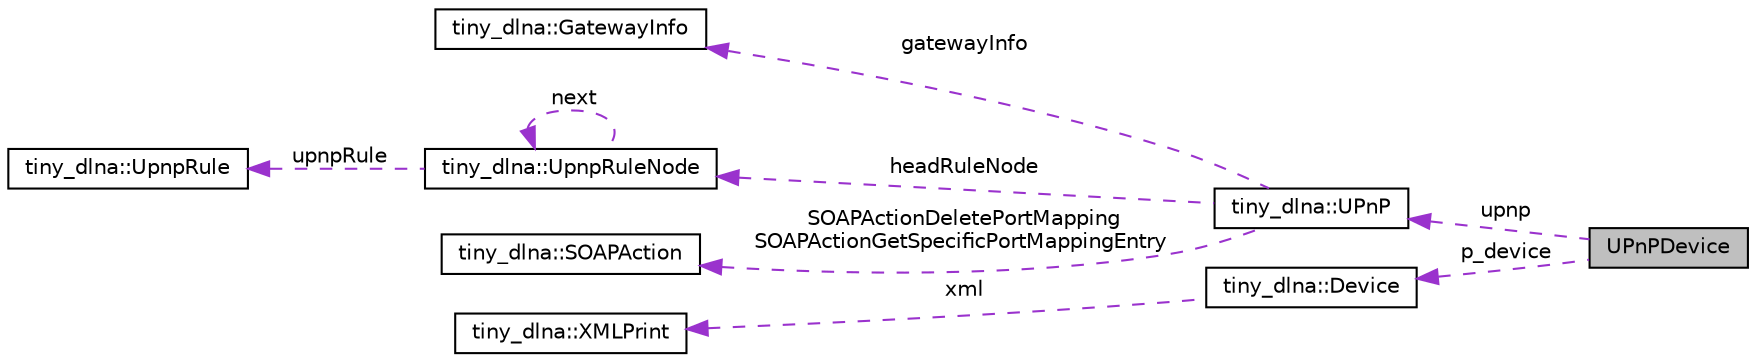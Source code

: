 digraph "UPnPDevice"
{
 // LATEX_PDF_SIZE
  edge [fontname="Helvetica",fontsize="10",labelfontname="Helvetica",labelfontsize="10"];
  node [fontname="Helvetica",fontsize="10",shape=record];
  rankdir="LR";
  Node1 [label="UPnPDevice",height=0.2,width=0.4,color="black", fillcolor="grey75", style="filled", fontcolor="black",tooltip="Abstract UPnPDevice."];
  Node2 -> Node1 [dir="back",color="darkorchid3",fontsize="10",style="dashed",label=" upnp" ,fontname="Helvetica"];
  Node2 [label="tiny_dlna::UPnP",height=0.2,width=0.4,color="black", fillcolor="white", style="filled",URL="$classtiny__dlna_1_1UPnP.html",tooltip=" "];
  Node3 -> Node2 [dir="back",color="darkorchid3",fontsize="10",style="dashed",label=" gatewayInfo" ,fontname="Helvetica"];
  Node3 [label="tiny_dlna::GatewayInfo",height=0.2,width=0.4,color="black", fillcolor="white", style="filled",URL="$structtiny__dlna_1_1GatewayInfo.html",tooltip=" "];
  Node4 -> Node2 [dir="back",color="darkorchid3",fontsize="10",style="dashed",label=" headRuleNode" ,fontname="Helvetica"];
  Node4 [label="tiny_dlna::UpnpRuleNode",height=0.2,width=0.4,color="black", fillcolor="white", style="filled",URL="$structtiny__dlna_1_1UpnpRuleNode.html",tooltip=" "];
  Node4 -> Node4 [dir="back",color="darkorchid3",fontsize="10",style="dashed",label=" next" ,fontname="Helvetica"];
  Node5 -> Node4 [dir="back",color="darkorchid3",fontsize="10",style="dashed",label=" upnpRule" ,fontname="Helvetica"];
  Node5 [label="tiny_dlna::UpnpRule",height=0.2,width=0.4,color="black", fillcolor="white", style="filled",URL="$structtiny__dlna_1_1UpnpRule.html",tooltip=" "];
  Node6 -> Node2 [dir="back",color="darkorchid3",fontsize="10",style="dashed",label=" SOAPActionDeletePortMapping\nSOAPActionGetSpecificPortMappingEntry" ,fontname="Helvetica"];
  Node6 [label="tiny_dlna::SOAPAction",height=0.2,width=0.4,color="black", fillcolor="white", style="filled",URL="$structtiny__dlna_1_1SOAPAction.html",tooltip=" "];
  Node7 -> Node1 [dir="back",color="darkorchid3",fontsize="10",style="dashed",label=" p_device" ,fontname="Helvetica"];
  Node7 [label="tiny_dlna::Device",height=0.2,width=0.4,color="black", fillcolor="white", style="filled",URL="$classtiny__dlna_1_1Device.html",tooltip="Print Device XML using urn:schemas-upnp-org:device-1-0\"."];
  Node8 -> Node7 [dir="back",color="darkorchid3",fontsize="10",style="dashed",label=" xml" ,fontname="Helvetica"];
  Node8 [label="tiny_dlna::XMLPrint",height=0.2,width=0.4,color="black", fillcolor="white", style="filled",URL="$structtiny__dlna_1_1XMLPrint.html",tooltip=" "];
}
